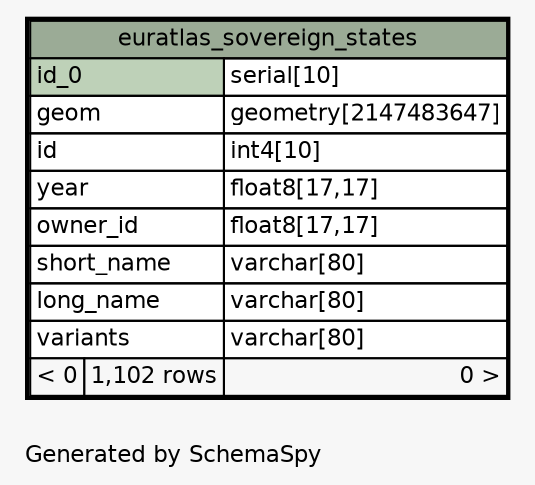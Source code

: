 // dot 2.38.0 on Mac OS X 10.10.1
// SchemaSpy rev 590
digraph "oneDegreeRelationshipsDiagram" {
  graph [
    rankdir="RL"
    bgcolor="#f7f7f7"
    label="\nGenerated by SchemaSpy"
    labeljust="l"
    nodesep="0.18"
    ranksep="0.46"
    fontname="Helvetica"
    fontsize="11"
  ];
  node [
    fontname="Helvetica"
    fontsize="11"
    shape="plaintext"
  ];
  edge [
    arrowsize="0.8"
  ];
  "euratlas_sovereign_states" [
    label=<
    <TABLE BORDER="2" CELLBORDER="1" CELLSPACING="0" BGCOLOR="#ffffff">
      <TR><TD COLSPAN="3" BGCOLOR="#9bab96" ALIGN="CENTER">euratlas_sovereign_states</TD></TR>
      <TR><TD PORT="id_0" COLSPAN="2" BGCOLOR="#bed1b8" ALIGN="LEFT">id_0</TD><TD PORT="id_0.type" ALIGN="LEFT">serial[10]</TD></TR>
      <TR><TD PORT="geom" COLSPAN="2" ALIGN="LEFT">geom</TD><TD PORT="geom.type" ALIGN="LEFT">geometry[2147483647]</TD></TR>
      <TR><TD PORT="id" COLSPAN="2" ALIGN="LEFT">id</TD><TD PORT="id.type" ALIGN="LEFT">int4[10]</TD></TR>
      <TR><TD PORT="year" COLSPAN="2" ALIGN="LEFT">year</TD><TD PORT="year.type" ALIGN="LEFT">float8[17,17]</TD></TR>
      <TR><TD PORT="owner_id" COLSPAN="2" ALIGN="LEFT">owner_id</TD><TD PORT="owner_id.type" ALIGN="LEFT">float8[17,17]</TD></TR>
      <TR><TD PORT="short_name" COLSPAN="2" ALIGN="LEFT">short_name</TD><TD PORT="short_name.type" ALIGN="LEFT">varchar[80]</TD></TR>
      <TR><TD PORT="long_name" COLSPAN="2" ALIGN="LEFT">long_name</TD><TD PORT="long_name.type" ALIGN="LEFT">varchar[80]</TD></TR>
      <TR><TD PORT="variants" COLSPAN="2" ALIGN="LEFT">variants</TD><TD PORT="variants.type" ALIGN="LEFT">varchar[80]</TD></TR>
      <TR><TD ALIGN="LEFT" BGCOLOR="#f7f7f7">&lt; 0</TD><TD ALIGN="RIGHT" BGCOLOR="#f7f7f7">1,102 rows</TD><TD ALIGN="RIGHT" BGCOLOR="#f7f7f7">0 &gt;</TD></TR>
    </TABLE>>
    URL="euratlas_sovereign_states.html"
    tooltip="euratlas_sovereign_states"
  ];
}
